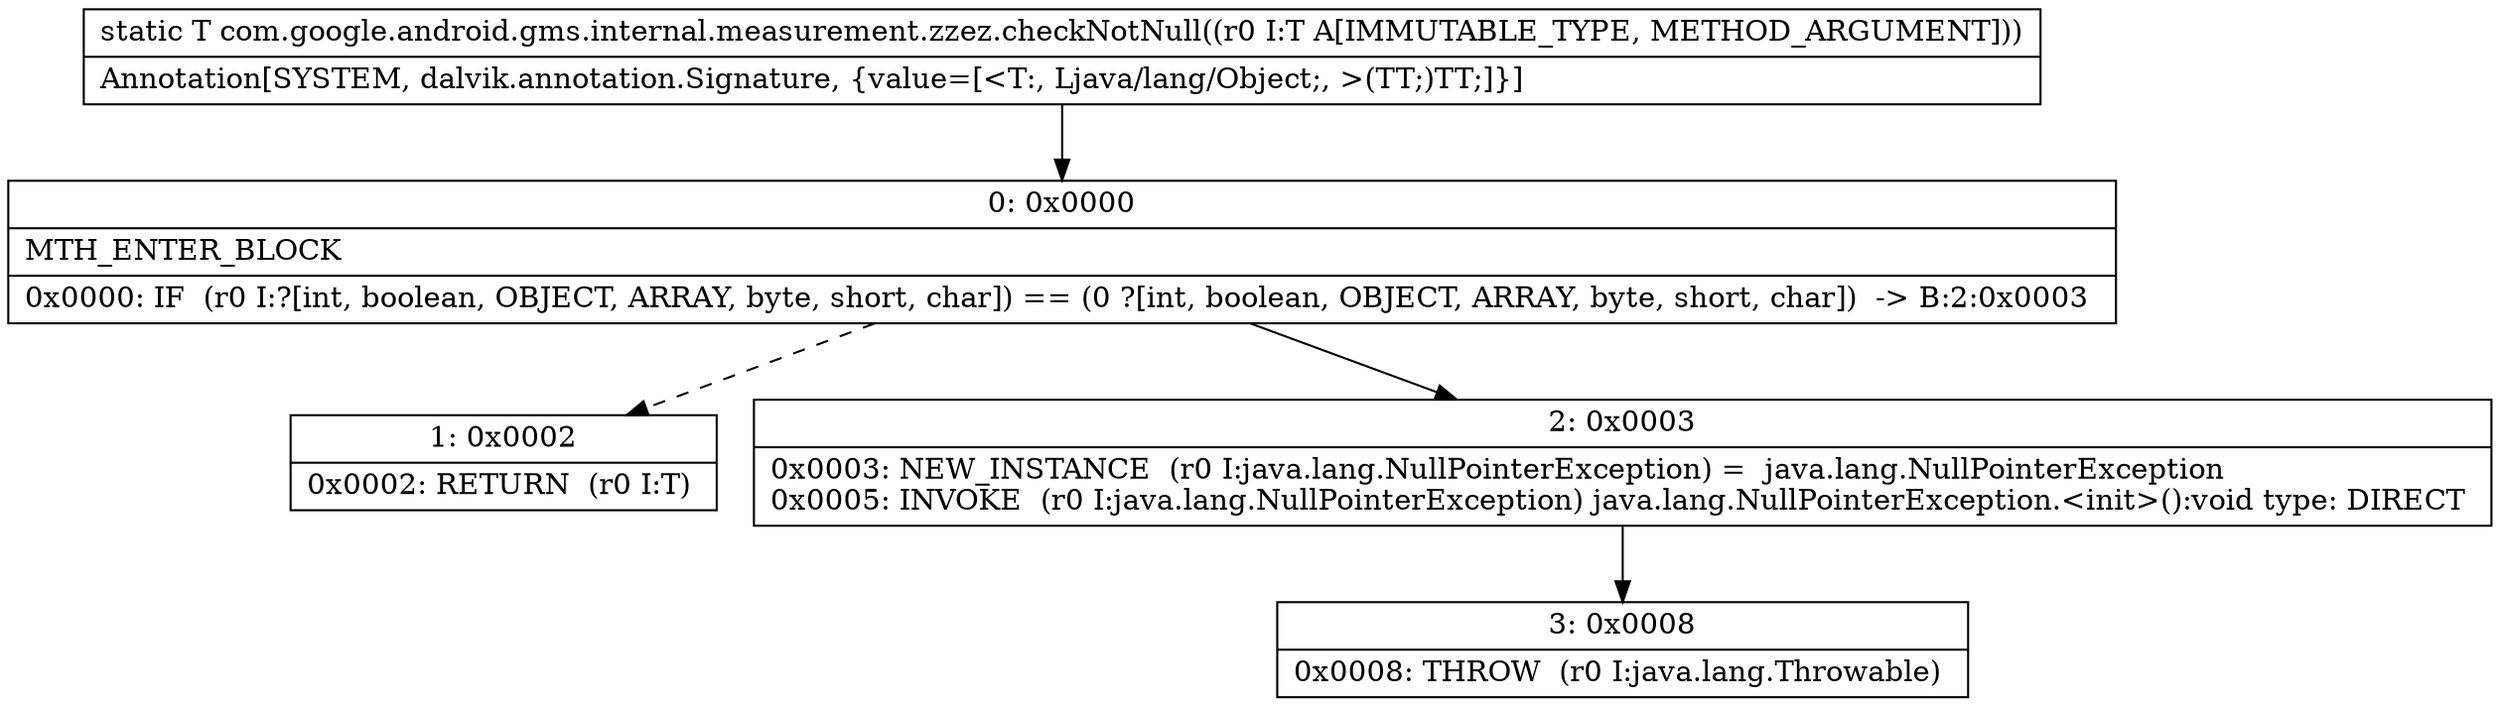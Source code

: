 digraph "CFG forcom.google.android.gms.internal.measurement.zzez.checkNotNull(Ljava\/lang\/Object;)Ljava\/lang\/Object;" {
Node_0 [shape=record,label="{0\:\ 0x0000|MTH_ENTER_BLOCK\l|0x0000: IF  (r0 I:?[int, boolean, OBJECT, ARRAY, byte, short, char]) == (0 ?[int, boolean, OBJECT, ARRAY, byte, short, char])  \-\> B:2:0x0003 \l}"];
Node_1 [shape=record,label="{1\:\ 0x0002|0x0002: RETURN  (r0 I:T) \l}"];
Node_2 [shape=record,label="{2\:\ 0x0003|0x0003: NEW_INSTANCE  (r0 I:java.lang.NullPointerException) =  java.lang.NullPointerException \l0x0005: INVOKE  (r0 I:java.lang.NullPointerException) java.lang.NullPointerException.\<init\>():void type: DIRECT \l}"];
Node_3 [shape=record,label="{3\:\ 0x0008|0x0008: THROW  (r0 I:java.lang.Throwable) \l}"];
MethodNode[shape=record,label="{static T com.google.android.gms.internal.measurement.zzez.checkNotNull((r0 I:T A[IMMUTABLE_TYPE, METHOD_ARGUMENT]))  | Annotation[SYSTEM, dalvik.annotation.Signature, \{value=[\<T:, Ljava\/lang\/Object;, \>(TT;)TT;]\}]\l}"];
MethodNode -> Node_0;
Node_0 -> Node_1[style=dashed];
Node_0 -> Node_2;
Node_2 -> Node_3;
}

